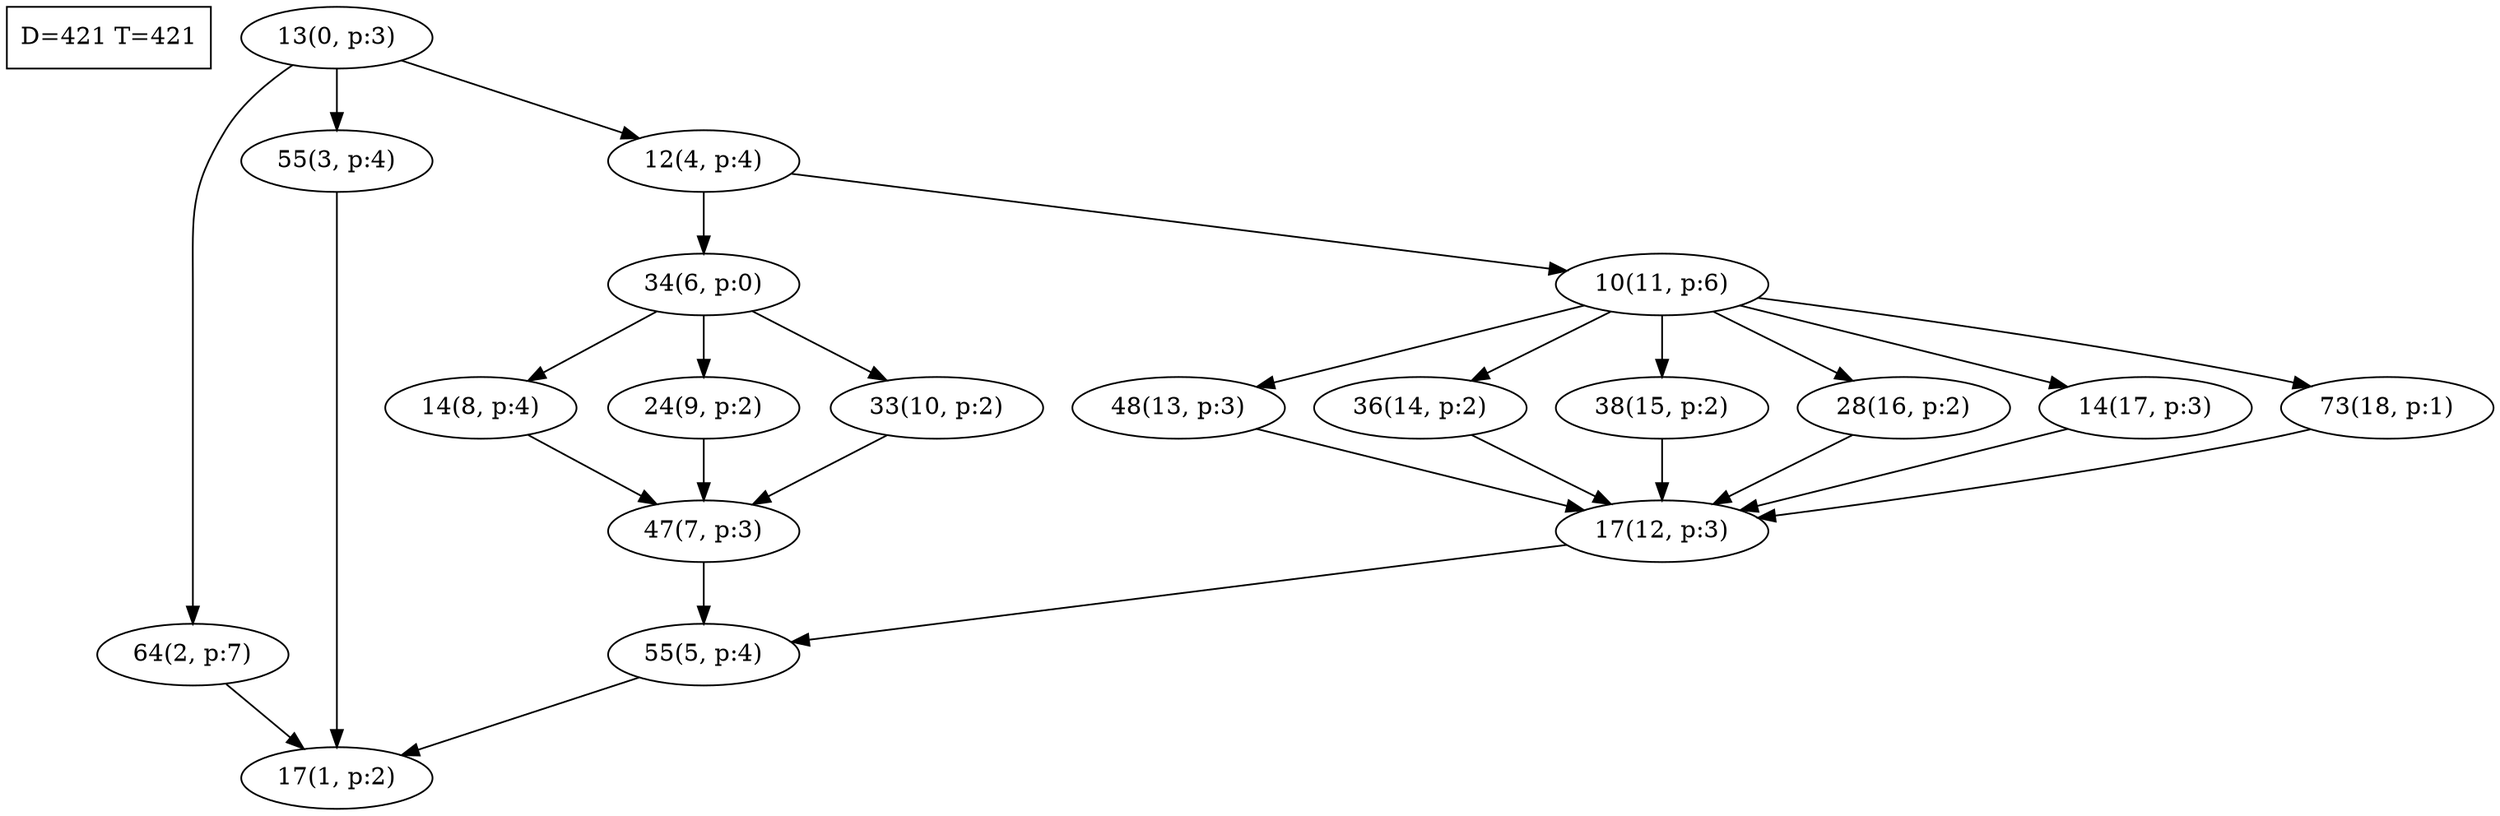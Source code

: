 digraph Task {
i [shape=box, label="D=421 T=421"]; 
0 [label="13(0, p:3)"];
1 [label="17(1, p:2)"];
2 [label="64(2, p:7)"];
3 [label="55(3, p:4)"];
4 [label="12(4, p:4)"];
5 [label="55(5, p:4)"];
6 [label="34(6, p:0)"];
7 [label="47(7, p:3)"];
8 [label="14(8, p:4)"];
9 [label="24(9, p:2)"];
10 [label="33(10, p:2)"];
11 [label="10(11, p:6)"];
12 [label="17(12, p:3)"];
13 [label="48(13, p:3)"];
14 [label="36(14, p:2)"];
15 [label="38(15, p:2)"];
16 [label="28(16, p:2)"];
17 [label="14(17, p:3)"];
18 [label="73(18, p:1)"];
0 -> 2;
0 -> 3;
0 -> 4;
2 -> 1;
3 -> 1;
4 -> 6;
4 -> 11;
5 -> 1;
6 -> 8;
6 -> 9;
6 -> 10;
7 -> 5;
8 -> 7;
9 -> 7;
10 -> 7;
11 -> 13;
11 -> 14;
11 -> 15;
11 -> 16;
11 -> 17;
11 -> 18;
12 -> 5;
13 -> 12;
14 -> 12;
15 -> 12;
16 -> 12;
17 -> 12;
18 -> 12;
}